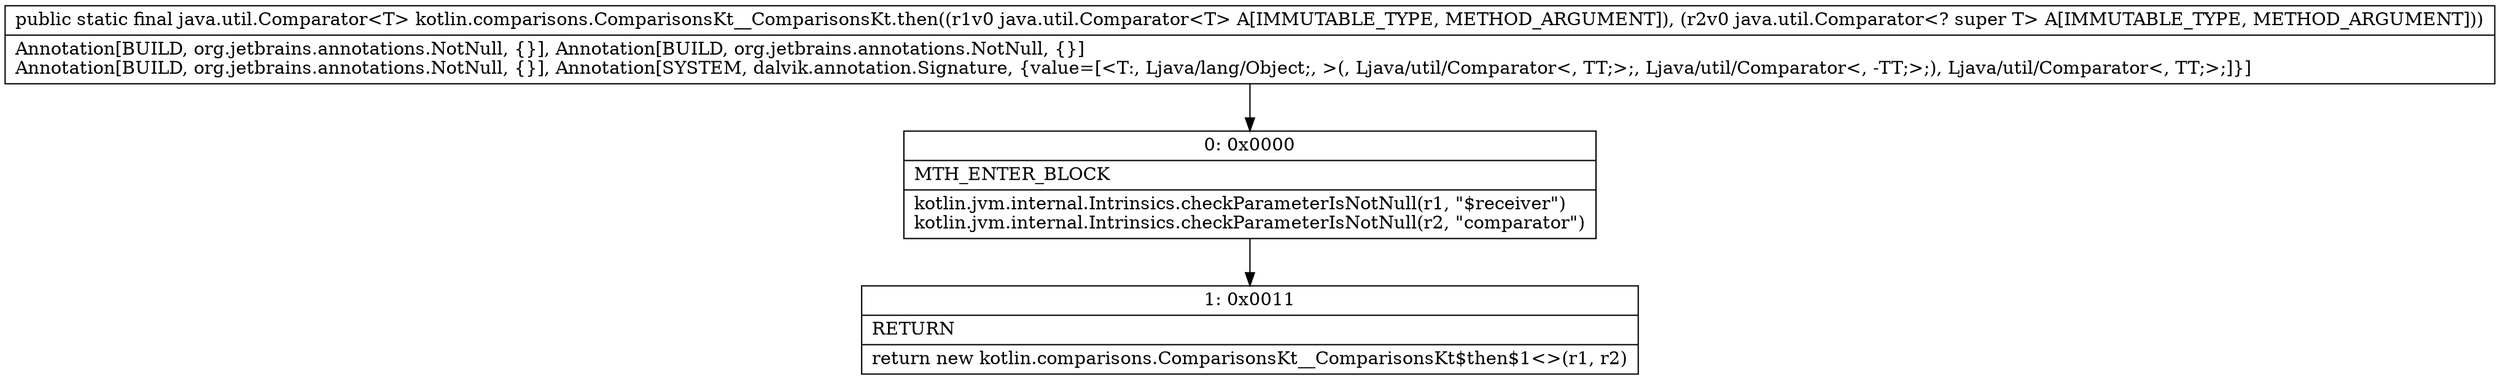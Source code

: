 digraph "CFG forkotlin.comparisons.ComparisonsKt__ComparisonsKt.then(Ljava\/util\/Comparator;Ljava\/util\/Comparator;)Ljava\/util\/Comparator;" {
Node_0 [shape=record,label="{0\:\ 0x0000|MTH_ENTER_BLOCK\l|kotlin.jvm.internal.Intrinsics.checkParameterIsNotNull(r1, \"$receiver\")\lkotlin.jvm.internal.Intrinsics.checkParameterIsNotNull(r2, \"comparator\")\l}"];
Node_1 [shape=record,label="{1\:\ 0x0011|RETURN\l|return new kotlin.comparisons.ComparisonsKt__ComparisonsKt$then$1\<\>(r1, r2)\l}"];
MethodNode[shape=record,label="{public static final java.util.Comparator\<T\> kotlin.comparisons.ComparisonsKt__ComparisonsKt.then((r1v0 java.util.Comparator\<T\> A[IMMUTABLE_TYPE, METHOD_ARGUMENT]), (r2v0 java.util.Comparator\<? super T\> A[IMMUTABLE_TYPE, METHOD_ARGUMENT]))  | Annotation[BUILD, org.jetbrains.annotations.NotNull, \{\}], Annotation[BUILD, org.jetbrains.annotations.NotNull, \{\}]\lAnnotation[BUILD, org.jetbrains.annotations.NotNull, \{\}], Annotation[SYSTEM, dalvik.annotation.Signature, \{value=[\<T:, Ljava\/lang\/Object;, \>(, Ljava\/util\/Comparator\<, TT;\>;, Ljava\/util\/Comparator\<, \-TT;\>;), Ljava\/util\/Comparator\<, TT;\>;]\}]\l}"];
MethodNode -> Node_0;
Node_0 -> Node_1;
}

